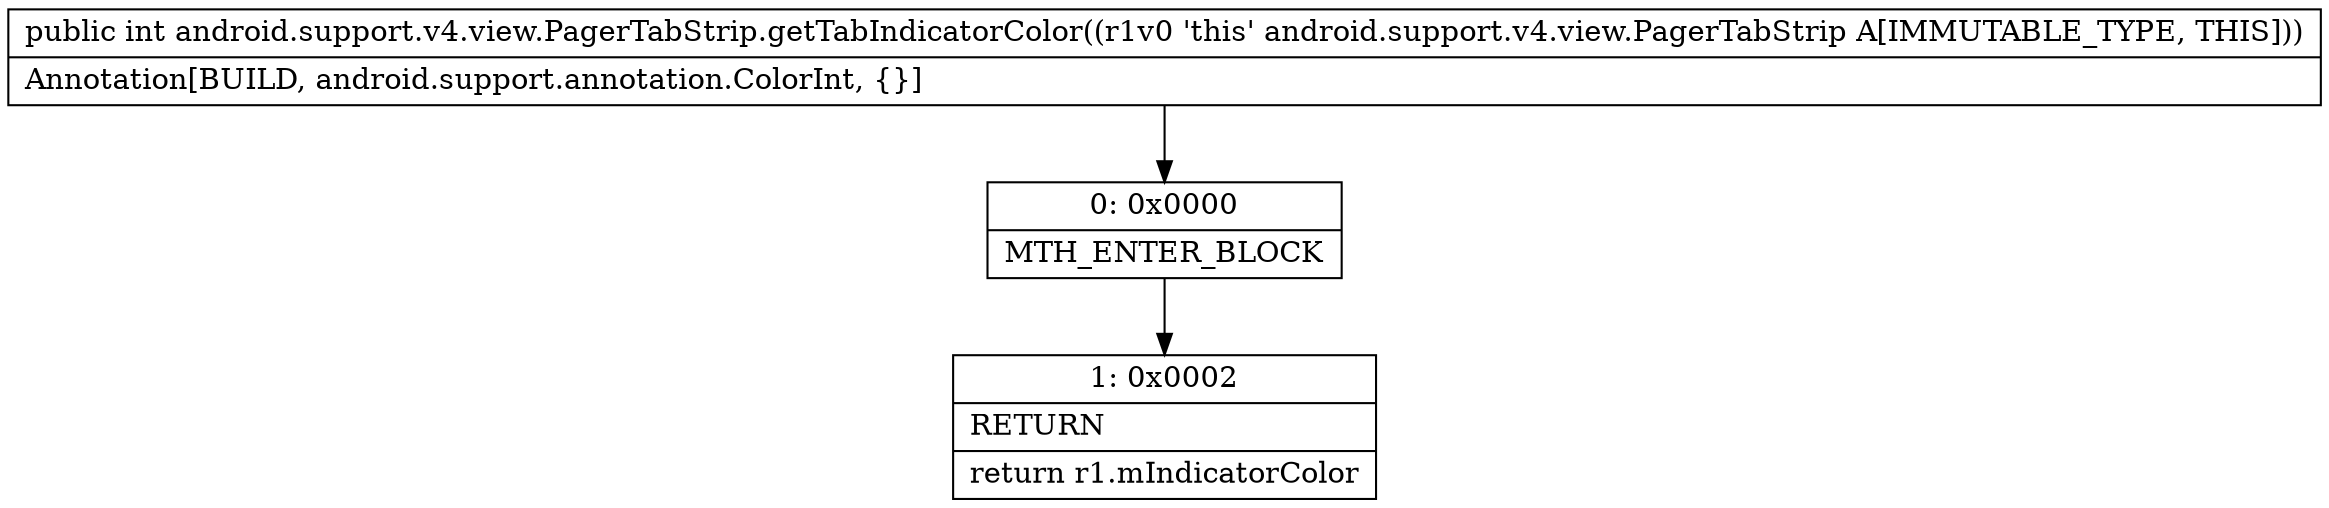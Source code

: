 digraph "CFG forandroid.support.v4.view.PagerTabStrip.getTabIndicatorColor()I" {
Node_0 [shape=record,label="{0\:\ 0x0000|MTH_ENTER_BLOCK\l}"];
Node_1 [shape=record,label="{1\:\ 0x0002|RETURN\l|return r1.mIndicatorColor\l}"];
MethodNode[shape=record,label="{public int android.support.v4.view.PagerTabStrip.getTabIndicatorColor((r1v0 'this' android.support.v4.view.PagerTabStrip A[IMMUTABLE_TYPE, THIS]))  | Annotation[BUILD, android.support.annotation.ColorInt, \{\}]\l}"];
MethodNode -> Node_0;
Node_0 -> Node_1;
}

